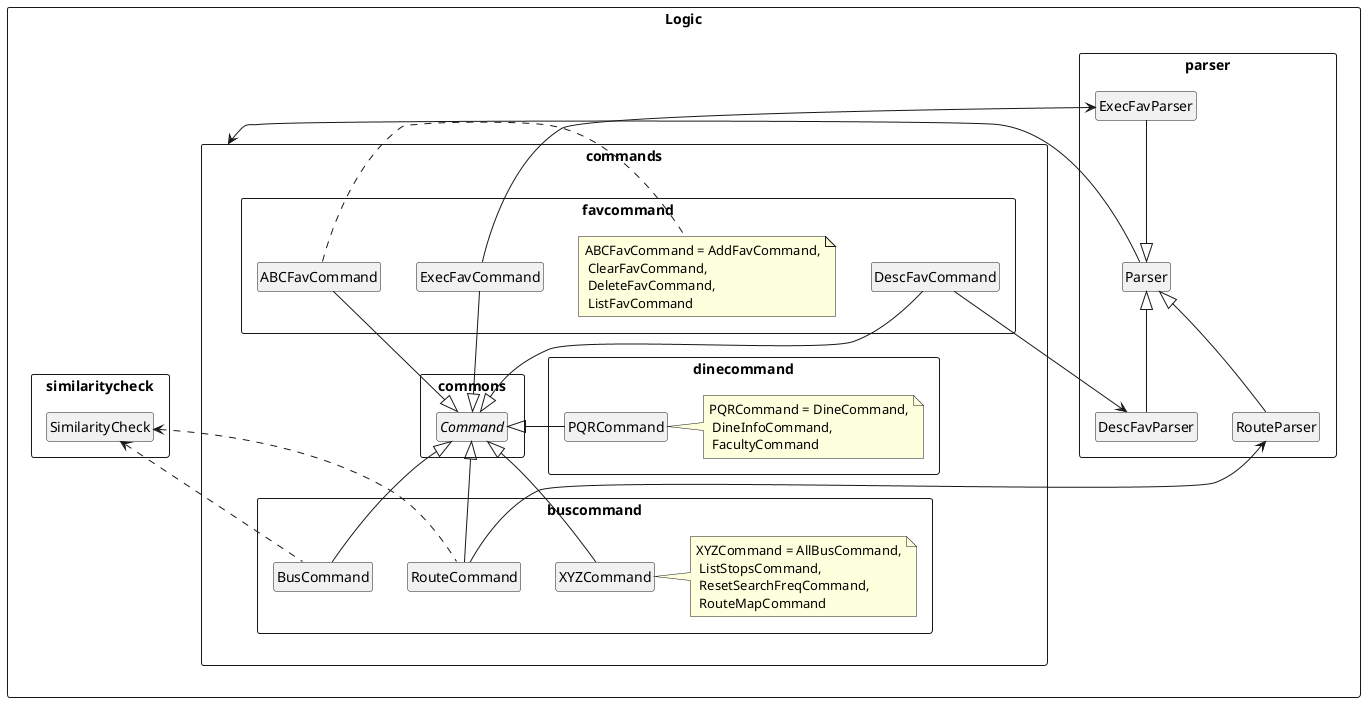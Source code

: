 @startuml

hide members
hide circle
skinparam classAttributeIconSize 0

Rectangle Logic {
Rectangle commands {
Rectangle commons {
abstract class Command
'Command <|-left ExitCommand
'Command <|- HelpCommand
}
Rectangle buscommand {
'Command <|-- AllBusCommand
Command <|-- BusCommand
'Command <|-- ListStopsCommand
'Command <|-- ResetSearchFreqCommand
Command <|-- RouteCommand
Command <|-- XYZCommand
note right: XYZCommand = AllBusCommand,\n ListStopsCommand,\n ResetSearchFreqCommand,\n RouteMapCommand
'Command <|-- RouteMapCommand
}
Rectangle dinecommand {
'Command <|-left DineCommand
'Command <|-left DineInfoCommand
Command <|-left PQRCommand
note right: PQRCommand = DineCommand,\n DineInfoCommand,\n FacultyCommand
}
Rectangle favcommand {
'Command <|--up AddFavCommand
'Command <|--up ClearFavCommand
'Command <|--up DeleteFavCommand
Command <|--up DescFavCommand
Command <|--up ExecFavCommand
Command <|--up ABCFavCommand
note right: ABCFavCommand = AddFavCommand,\n ClearFavCommand,\n DeleteFavCommand,\n ListFavCommand
'Command <|-- ListFavCommand
}
}
Rectangle parser {
Parser <|-- RouteParser
RouteParser <-down RouteCommand
Parser <|-- DescFavParser
DescFavParser <- DescFavCommand
Parser <|--up ExecFavParser
ExecFavParser <- ExecFavCommand
}

Rectangle similaritycheck {
SimilarityCheck <..down RouteCommand
SimilarityCheck <..down BusCommand
}
}

Parser --left> commands
@enduml